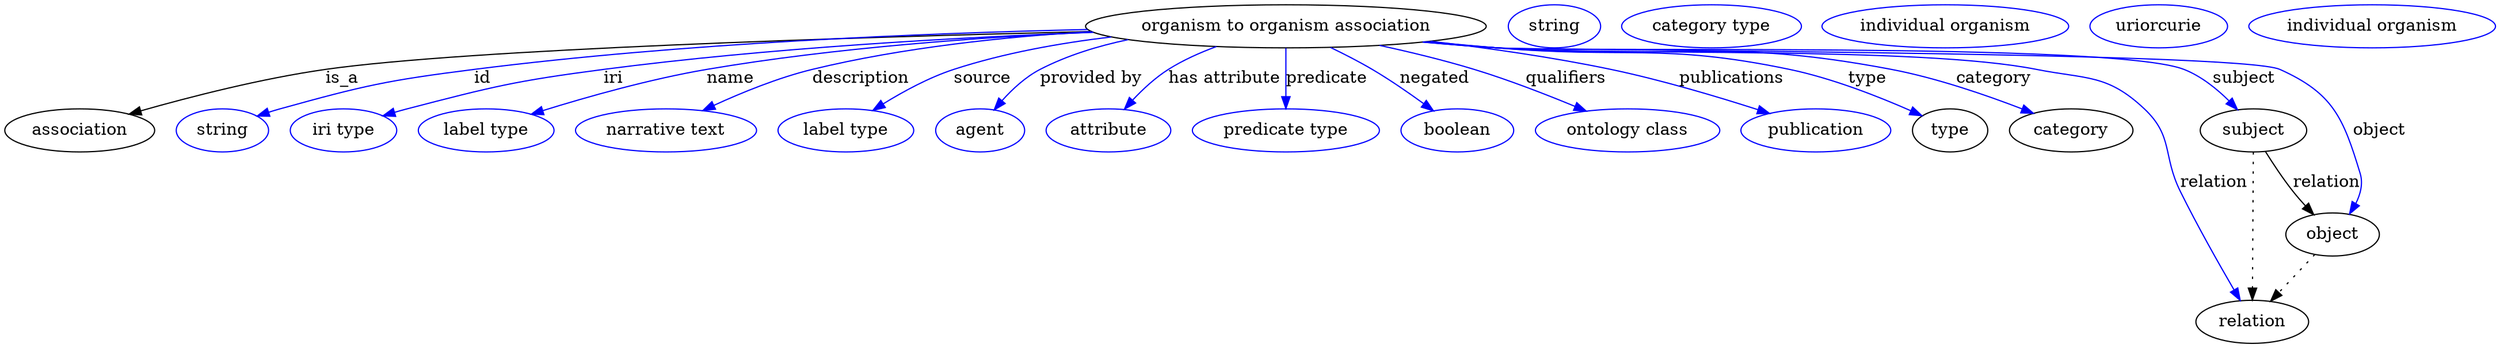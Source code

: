 digraph {
	graph [bb="0,0,2076.1,283"];
	node [label="\N"];
	"organism to organism association"	[height=0.5,
		label="organism to organism association",
		pos="1068.4,265",
		width=4.6399];
	association	[height=0.5,
		pos="62.394,178",
		width=1.7332];
	"organism to organism association" -> association	[label=is_a,
		lp="281.39,221.5",
		pos="e,103.55,191.56 906.27,260.66 708.62,255.93 386.25,245.93 267.39,229 214.12,221.41 154.49,206.07 113.34,194.37"];
	id	[color=blue,
		height=0.5,
		label=string,
		pos="181.39,178",
		width=1.0652];
	"organism to organism association" -> id	[color=blue,
		label=id,
		lp="398.39,221.5",
		pos="e,210.38,190 902.93,262.33 765.48,259.29 565.07,251.05 391.39,229 318.5,219.74 300.2,215.65 229.39,196 226.29,195.14 223.09,194.17 \
219.89,193.16",
		style=solid];
	iri	[color=blue,
		height=0.5,
		label="iri type",
		pos="282.39,178",
		width=1.2277];
	"organism to organism association" -> iri	[color=blue,
		label=iri,
		lp="507.39,221.5",
		pos="e,315.31,190.19 907.8,259.99 793.52,255.71 636.54,246.93 499.39,229 425.67,219.36 407.35,214.72 335.39,196 332.02,195.12 328.54,\
194.15 325.06,193.14",
		style=solid];
	name	[color=blue,
		height=0.5,
		label="label type",
		pos="401.39,178",
		width=1.5707];
	"organism to organism association" -> name	[color=blue,
		label=name,
		lp="605.39,221.5",
		pos="e,438.98,191.51 907.56,260.11 813.17,255.9 691.89,247.15 585.39,229 538.27,220.97 485.75,206.08 448.93,194.64",
		style=solid];
	description	[color=blue,
		height=0.5,
		label="narrative text",
		pos="551.39,178",
		width=2.0943];
	"organism to organism association" -> description	[color=blue,
		label=description,
		lp="713.89,221.5",
		pos="e,582.12,194.62 906.13,260.6 834.04,256.29 748.65,247.31 673.39,229 645.05,222.1 614.69,209.68 591.35,198.95",
		style=solid];
	source	[color=blue,
		height=0.5,
		label="label type",
		pos="701.39,178",
		width=1.5707];
	"organism to organism association" -> source	[color=blue,
		label=source,
		lp="815.39,221.5",
		pos="e,723.95,194.74 922.69,256.1 879.66,250.98 832.97,242.61 791.39,229 770.76,222.24 749.43,210.64 732.73,200.31",
		style=solid];
	"provided by"	[color=blue,
		height=0.5,
		label=agent,
		pos="813.39,178",
		width=1.0291];
	"organism to organism association" -> "provided by"	[color=blue,
		label="provided by",
		lp="905.89,221.5",
		pos="e,825.1,195.15 936.82,253.86 911.53,248.54 885.92,240.65 863.39,229 851.3,222.74 840.3,212.52 831.71,202.94",
		style=solid];
	"has attribute"	[color=blue,
		height=0.5,
		label=attribute,
		pos="920.39,178",
		width=1.4443];
	"organism to organism association" -> "has attribute"	[color=blue,
		label="has attribute",
		lp="1017.4,221.5",
		pos="e,933.75,195.77 1010.4,248.08 996.76,243.05 982.61,236.73 970.39,229 959.48,222.09 949.1,212.42 940.65,203.42",
		style=solid];
	predicate	[color=blue,
		height=0.5,
		label="predicate type",
		pos="1068.4,178",
		width=2.1665];
	"organism to organism association" -> predicate	[color=blue,
		label=predicate,
		lp="1102.4,221.5",
		pos="e,1068.4,196.18 1068.4,246.8 1068.4,235.16 1068.4,219.55 1068.4,206.24",
		style=solid];
	negated	[color=blue,
		height=0.5,
		label=boolean,
		pos="1211.4,178",
		width=1.2999];
	"organism to organism association" -> negated	[color=blue,
		label=negated,
		lp="1192.4,221.5",
		pos="e,1191.5,194.34 1105.6,247.31 1117,241.85 1129.4,235.5 1140.4,229 1155,220.41 1170.4,209.75 1183.1,200.49",
		style=solid];
	qualifiers	[color=blue,
		height=0.5,
		label="ontology class",
		pos="1352.4,178",
		width=2.1304];
	"organism to organism association" -> qualifiers	[color=blue,
		label=qualifiers,
		lp="1301.9,221.5",
		pos="e,1318.1,194.17 1146.9,249.01 1172.2,243.52 1200.2,236.73 1225.4,229 1253.7,220.33 1284.6,208.22 1308.9,198.08",
		style=solid];
	publications	[color=blue,
		height=0.5,
		label=publication,
		pos="1509.4,178",
		width=1.7332];
	"organism to organism association" -> publications	[color=blue,
		label=publications,
		lp="1439.4,221.5",
		pos="e,1470.7,192.29 1189.1,252.53 1236.3,246.98 1290.6,239.25 1339.4,229 1381,220.24 1427.3,206.35 1461.1,195.43",
		style=solid];
	type	[height=0.5,
		pos="1621.4,178",
		width=0.86659];
	"organism to organism association" -> type	[color=blue,
		label=type,
		lp="1552.4,221.5",
		pos="e,1597.8,190.26 1186.7,252.21 1206,250.39 1225.7,248.59 1244.4,247 1352.3,237.79 1381.4,251.31 1487.4,229 1523.1,221.48 1562,206.12 \
1588.6,194.4",
		style=solid];
	category	[height=0.5,
		pos="1722.4,178",
		width=1.4263];
	"organism to organism association" -> category	[color=blue,
		label=category,
		lp="1657.9,221.5",
		pos="e,1690.9,192.26 1184.8,252.07 1204.7,250.23 1225.1,248.46 1244.4,247 1390,235.98 1429,256.33 1572.4,229 1610.2,221.8 1651.6,207.5 \
1681.3,196.03",
		style=solid];
	subject	[height=0.5,
		pos="1873.4,178",
		width=1.2277];
	"organism to organism association" -> subject	[color=blue,
		label=subject,
		lp="1865.4,221.5",
		pos="e,1860,195.35 1182.9,251.86 1203.3,250 1224.5,248.27 1244.4,247 1307.7,242.95 1756.2,252.04 1815.4,229 1829.6,223.46 1842.7,212.84 \
1852.9,202.81",
		style=solid];
	relation	[height=0.5,
		pos="1872.4,18",
		width=1.2999];
	"organism to organism association" -> relation	[color=blue,
		label=relation,
		lp="1840.4,134.5",
		pos="e,1862.3,35.935 1183.8,251.91 1204,250.07 1224.8,248.34 1244.4,247 1344,240.2 1595.5,248.6 1693.4,229 1734.8,220.72 1751.8,225 1782.4,\
196 1806.7,173.01 1797.6,156.98 1812.4,127 1826.5,98.351 1844.5,66.477 1857.1,44.83",
		style=solid];
	object	[height=0.5,
		pos="1939.4,91",
		width=1.0832];
	"organism to organism association" -> object	[color=blue,
		label=object,
		lp="1978.4,178",
		pos="e,1953.6,108.22 1182.4,251.84 1203,249.97 1224.3,248.25 1244.4,247 1280.5,244.76 1862.4,243.82 1895.4,229 1939.9,209 1948.3,188.71 \
1962.4,142 1964.9,133.59 1962.7,124.76 1958.8,116.91",
		style=solid];
	association_type	[color=blue,
		height=0.5,
		label=string,
		pos="1291.4,265",
		width=1.0652];
	association_category	[color=blue,
		height=0.5,
		label="category type",
		pos="1422.4,265",
		width=2.0762];
	subject -> relation	[pos="e,1872.5,36.188 1873.3,159.79 1873.1,132.48 1872.8,78.994 1872.6,46.38",
		style=dotted];
	subject -> object	[label=relation,
		lp="1934.4,134.5",
		pos="e,1923.7,107.51 1883.4,160.29 1889.6,150.33 1898,137.6 1906.4,127 1909.6,122.93 1913.2,118.77 1916.8,114.81"];
	"organism to organism association_subject"	[color=blue,
		height=0.5,
		label="individual organism",
		pos="1617.4,265",
		width=2.8525];
	"organism to organism association_relation"	[color=blue,
		height=0.5,
		label=uriorcurie,
		pos="1795.4,265",
		width=1.5887];
	object -> relation	[pos="e,1887.7,35.205 1924.5,74.243 1915.8,64.997 1904.6,53.132 1894.8,42.769",
		style=dotted];
	"organism to organism association_object"	[color=blue,
		height=0.5,
		label="individual organism",
		pos="1973.4,265",
		width=2.8525];
}
